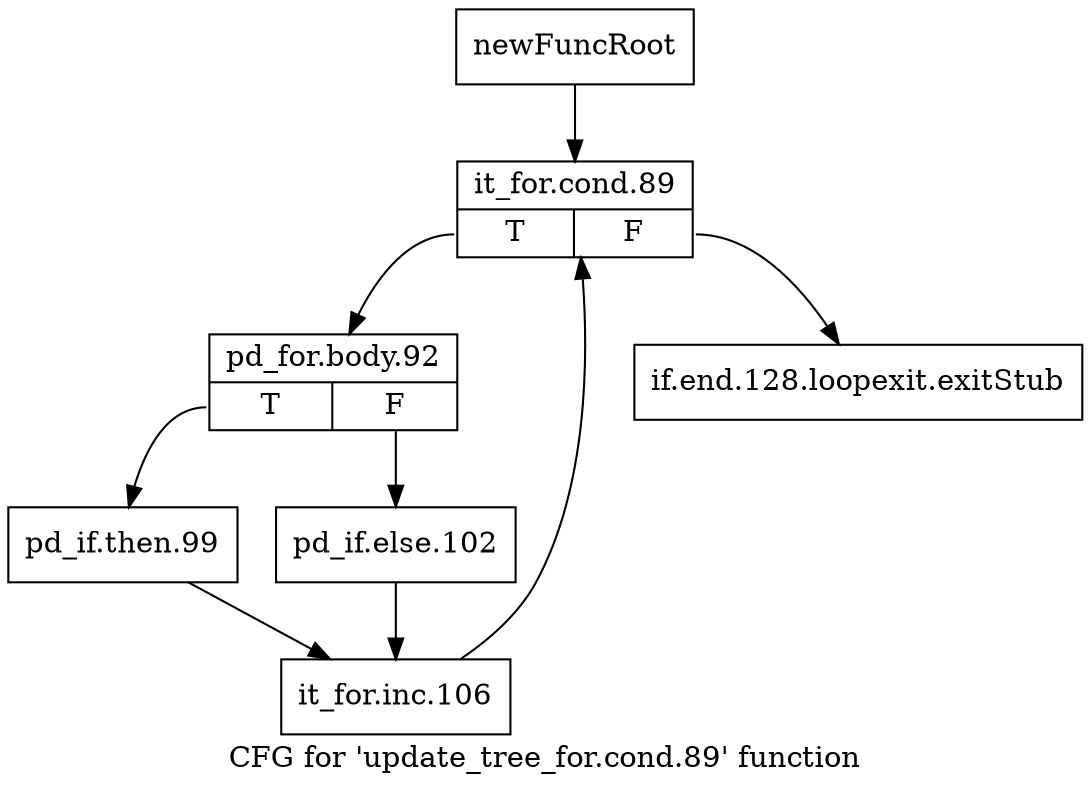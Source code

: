 digraph "CFG for 'update_tree_for.cond.89' function" {
	label="CFG for 'update_tree_for.cond.89' function";

	Node0x1e35990 [shape=record,label="{newFuncRoot}"];
	Node0x1e35990 -> Node0x1e35a30;
	Node0x1e359e0 [shape=record,label="{if.end.128.loopexit.exitStub}"];
	Node0x1e35a30 [shape=record,label="{it_for.cond.89|{<s0>T|<s1>F}}"];
	Node0x1e35a30:s0 -> Node0x1e35a80;
	Node0x1e35a30:s1 -> Node0x1e359e0;
	Node0x1e35a80 [shape=record,label="{pd_for.body.92|{<s0>T|<s1>F}}"];
	Node0x1e35a80:s0 -> Node0x1e363a0;
	Node0x1e35a80:s1 -> Node0x1e35ad0;
	Node0x1e35ad0 [shape=record,label="{pd_if.else.102}"];
	Node0x1e35ad0 -> Node0x1e363f0;
	Node0x1e363a0 [shape=record,label="{pd_if.then.99}"];
	Node0x1e363a0 -> Node0x1e363f0;
	Node0x1e363f0 [shape=record,label="{it_for.inc.106}"];
	Node0x1e363f0 -> Node0x1e35a30;
}
